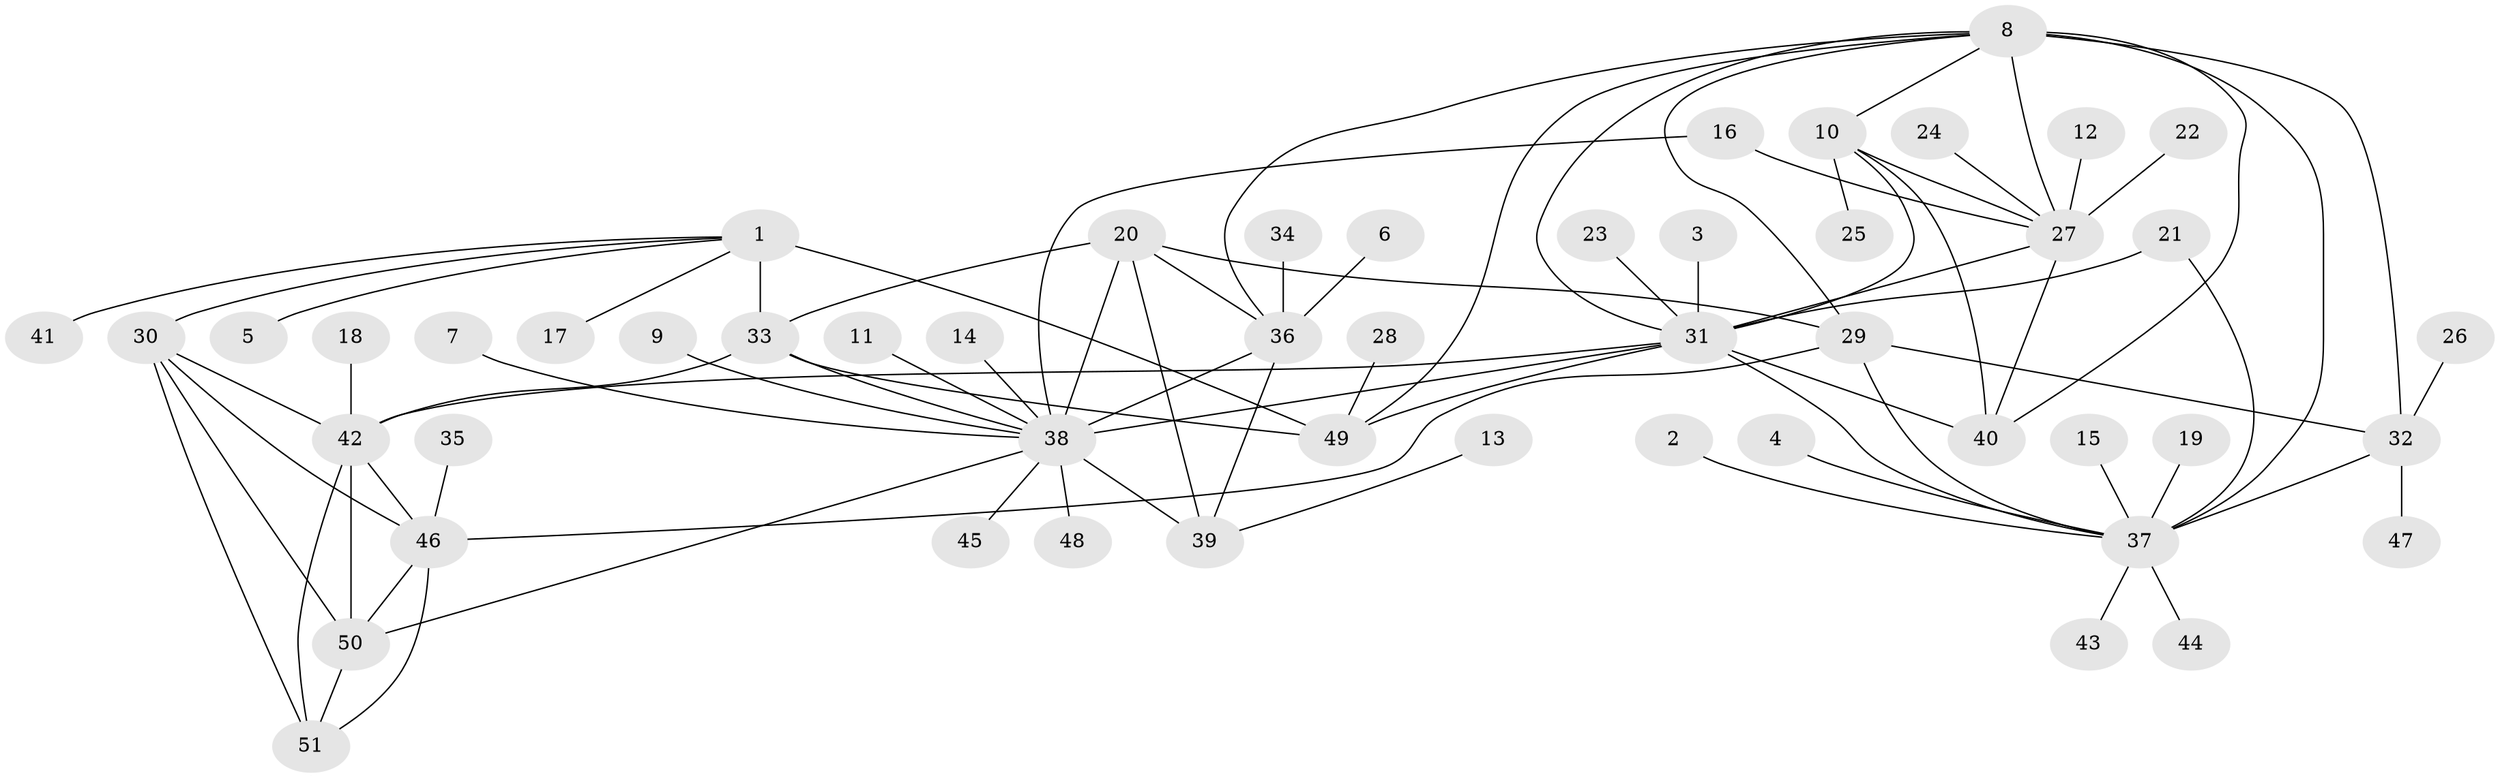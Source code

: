 // original degree distribution, {5: 0.019801980198019802, 6: 0.04950495049504951, 9: 0.0297029702970297, 8: 0.0297029702970297, 7: 0.07920792079207921, 10: 0.019801980198019802, 12: 0.019801980198019802, 2: 0.1485148514851485, 1: 0.5841584158415841, 3: 0.019801980198019802}
// Generated by graph-tools (version 1.1) at 2025/50/03/09/25 03:50:33]
// undirected, 51 vertices, 81 edges
graph export_dot {
graph [start="1"]
  node [color=gray90,style=filled];
  1;
  2;
  3;
  4;
  5;
  6;
  7;
  8;
  9;
  10;
  11;
  12;
  13;
  14;
  15;
  16;
  17;
  18;
  19;
  20;
  21;
  22;
  23;
  24;
  25;
  26;
  27;
  28;
  29;
  30;
  31;
  32;
  33;
  34;
  35;
  36;
  37;
  38;
  39;
  40;
  41;
  42;
  43;
  44;
  45;
  46;
  47;
  48;
  49;
  50;
  51;
  1 -- 5 [weight=1.0];
  1 -- 17 [weight=1.0];
  1 -- 30 [weight=1.0];
  1 -- 33 [weight=3.0];
  1 -- 41 [weight=1.0];
  1 -- 49 [weight=3.0];
  2 -- 37 [weight=1.0];
  3 -- 31 [weight=1.0];
  4 -- 37 [weight=1.0];
  6 -- 36 [weight=1.0];
  7 -- 38 [weight=1.0];
  8 -- 10 [weight=1.0];
  8 -- 27 [weight=1.0];
  8 -- 29 [weight=1.0];
  8 -- 31 [weight=1.0];
  8 -- 32 [weight=1.0];
  8 -- 36 [weight=1.0];
  8 -- 37 [weight=2.0];
  8 -- 40 [weight=2.0];
  8 -- 49 [weight=1.0];
  9 -- 38 [weight=1.0];
  10 -- 25 [weight=1.0];
  10 -- 27 [weight=1.0];
  10 -- 31 [weight=1.0];
  10 -- 40 [weight=1.0];
  11 -- 38 [weight=1.0];
  12 -- 27 [weight=1.0];
  13 -- 39 [weight=1.0];
  14 -- 38 [weight=1.0];
  15 -- 37 [weight=1.0];
  16 -- 27 [weight=1.0];
  16 -- 38 [weight=1.0];
  18 -- 42 [weight=1.0];
  19 -- 37 [weight=1.0];
  20 -- 29 [weight=1.0];
  20 -- 33 [weight=1.0];
  20 -- 36 [weight=1.0];
  20 -- 38 [weight=2.0];
  20 -- 39 [weight=1.0];
  21 -- 31 [weight=1.0];
  21 -- 37 [weight=1.0];
  22 -- 27 [weight=1.0];
  23 -- 31 [weight=1.0];
  24 -- 27 [weight=1.0];
  26 -- 32 [weight=1.0];
  27 -- 31 [weight=1.0];
  27 -- 40 [weight=1.0];
  28 -- 49 [weight=1.0];
  29 -- 32 [weight=1.0];
  29 -- 37 [weight=2.0];
  29 -- 46 [weight=1.0];
  30 -- 42 [weight=1.0];
  30 -- 46 [weight=1.0];
  30 -- 50 [weight=1.0];
  30 -- 51 [weight=1.0];
  31 -- 37 [weight=1.0];
  31 -- 38 [weight=1.0];
  31 -- 40 [weight=1.0];
  31 -- 42 [weight=1.0];
  31 -- 49 [weight=1.0];
  32 -- 37 [weight=2.0];
  32 -- 47 [weight=1.0];
  33 -- 38 [weight=1.0];
  33 -- 42 [weight=1.0];
  33 -- 49 [weight=1.0];
  34 -- 36 [weight=1.0];
  35 -- 46 [weight=1.0];
  36 -- 38 [weight=2.0];
  36 -- 39 [weight=1.0];
  37 -- 43 [weight=1.0];
  37 -- 44 [weight=1.0];
  38 -- 39 [weight=2.0];
  38 -- 45 [weight=1.0];
  38 -- 48 [weight=1.0];
  38 -- 50 [weight=1.0];
  42 -- 46 [weight=1.0];
  42 -- 50 [weight=1.0];
  42 -- 51 [weight=1.0];
  46 -- 50 [weight=1.0];
  46 -- 51 [weight=1.0];
  50 -- 51 [weight=1.0];
}
